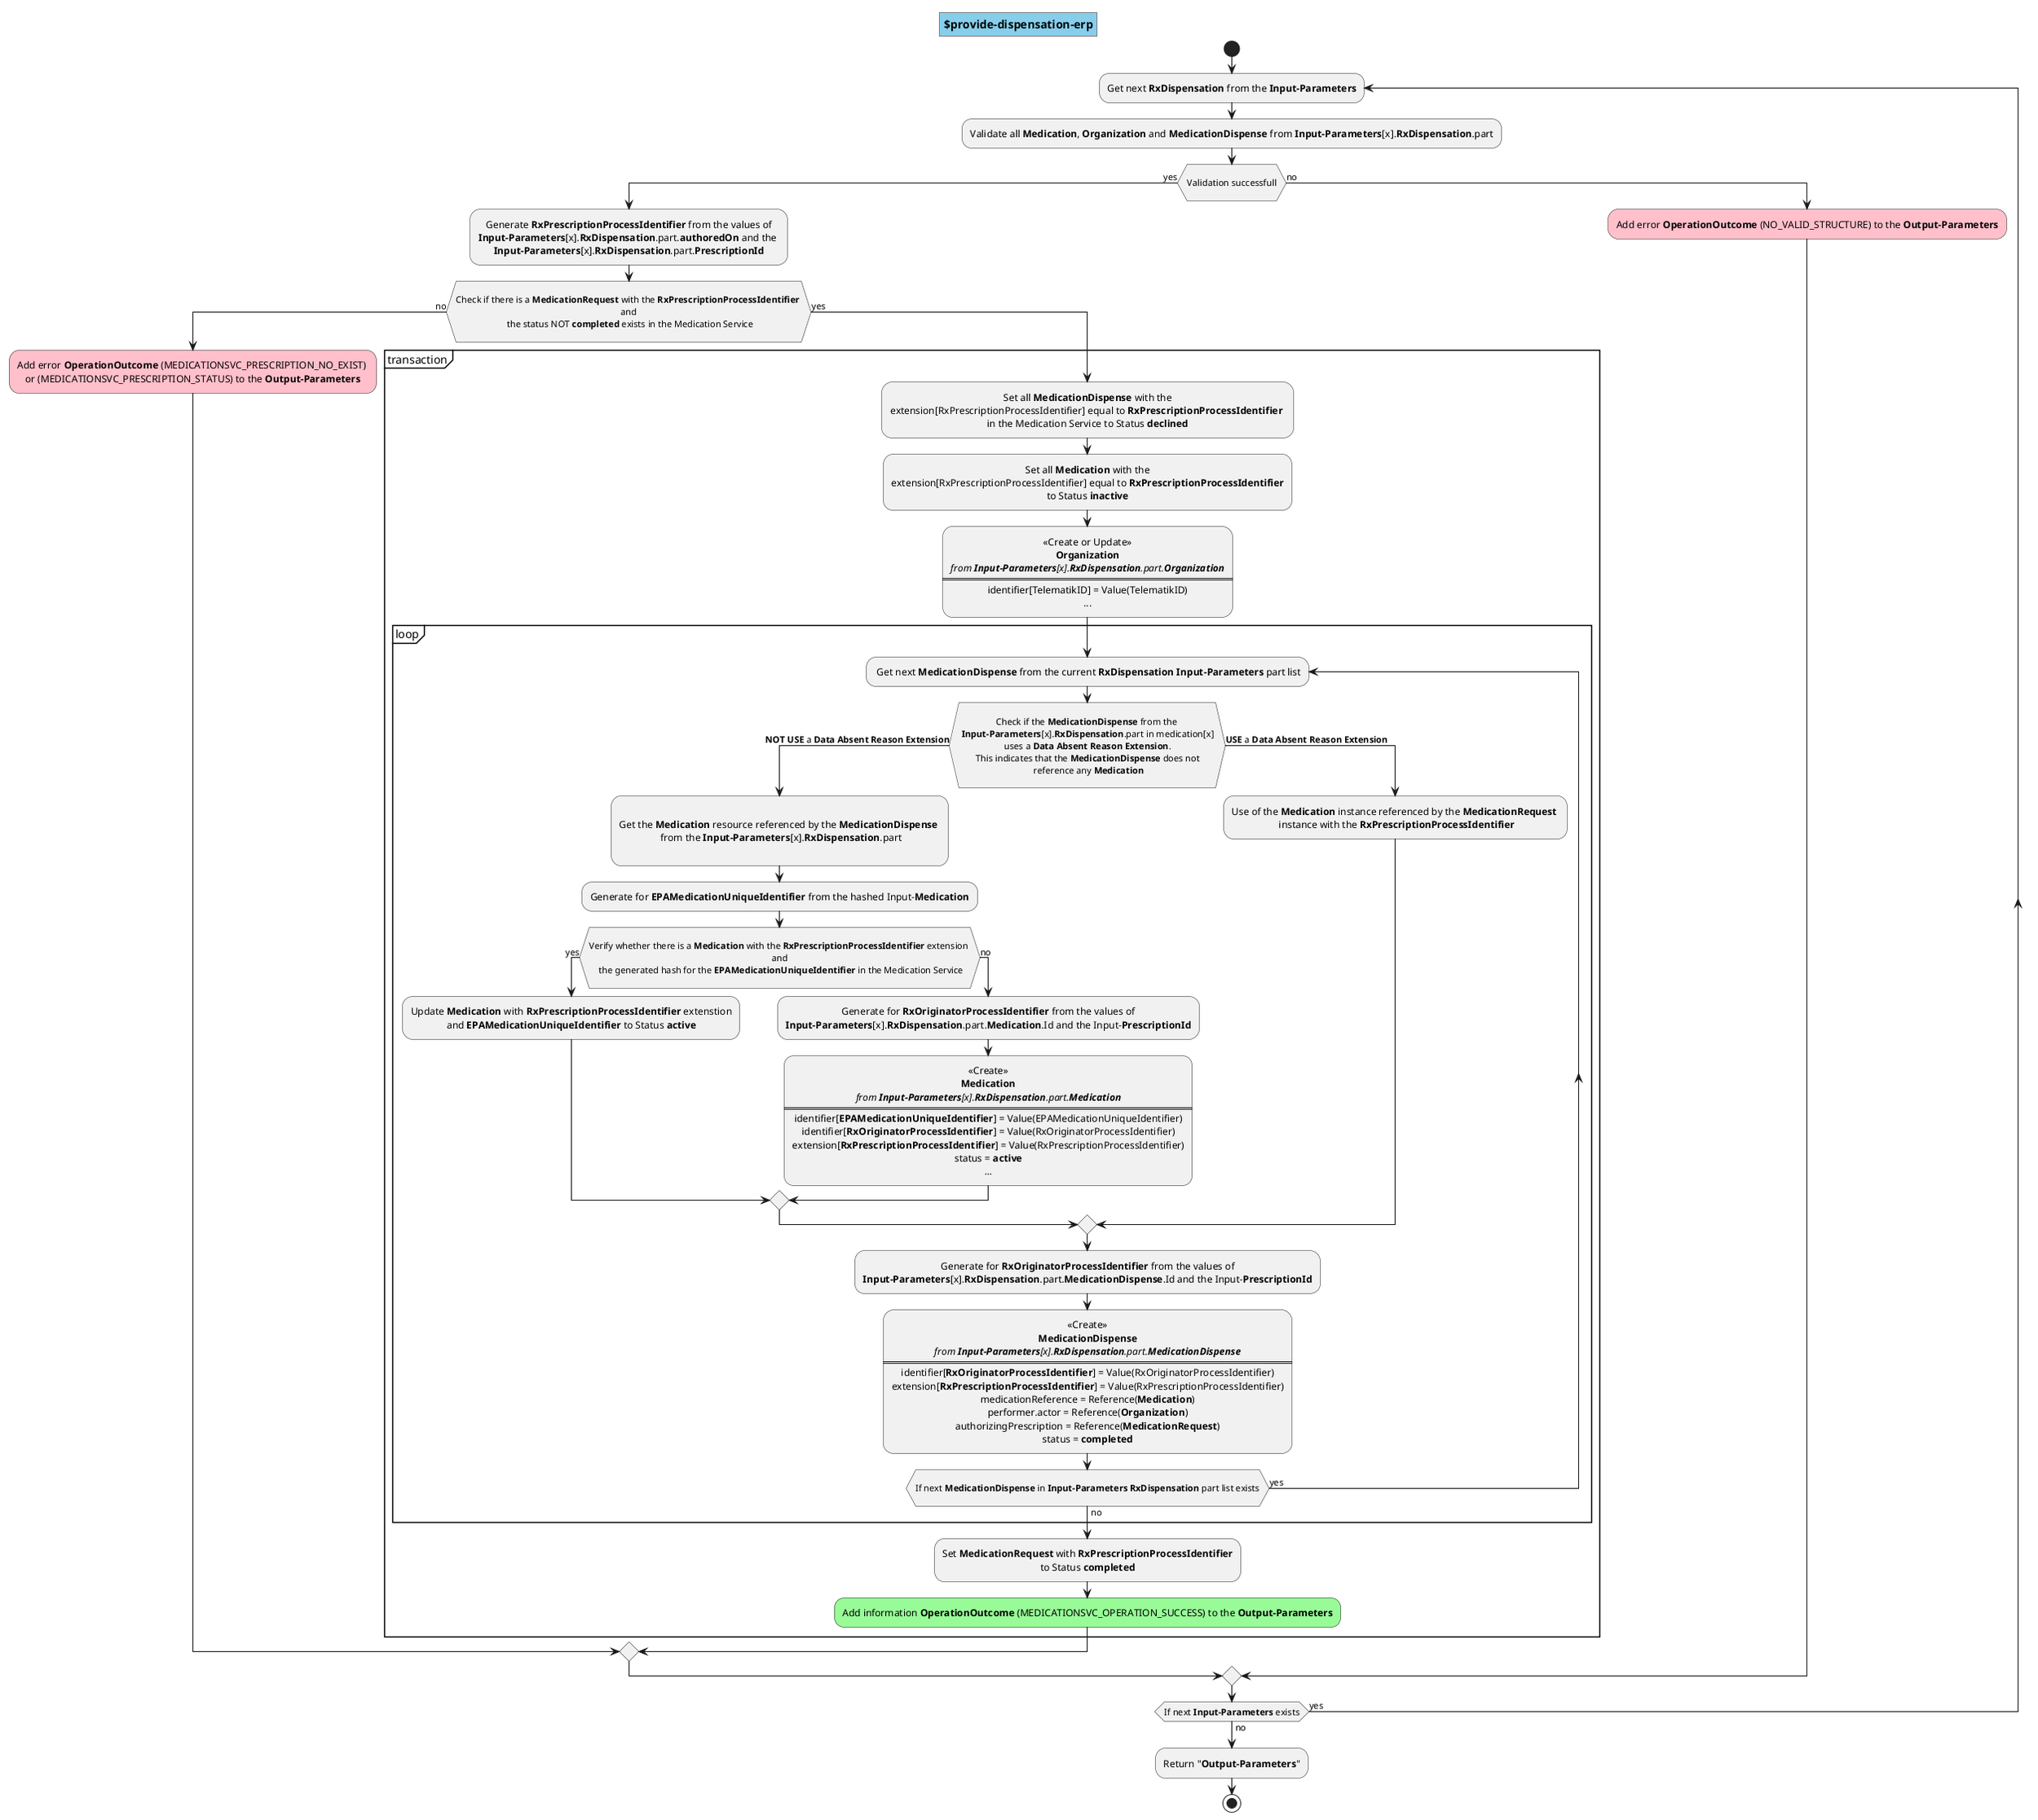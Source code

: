 @startuml operation.provide-dispensation-erp
skinparam defaultTextAlignment center
skinparam title {
  backgroundColor SkyBlue
  borderColor Gray
} 
title $provide-dispensation-erp

start

  repeat:Get next <b>RxDispensation</b> from the <b>Input-Parameters</b>;
  
    :Validate all <b>Medication</b>, <b>Organization</b> and <b>MedicationDispense</b> from <b>Input-Parameters</b>[x].<b>RxDispensation</b>.part;

    if (\rValidation successfull\r) then (yes)
      
      :Generate <b>RxPrescriptionProcessIdentifier</b> from the values of 
      <b>Input-Parameters</b>[x].<b>RxDispensation</b>.part.<b>authoredOn</b> and the 
      <b>Input-Parameters</b>[x].<b>RxDispensation</b>.part.<b>PrescriptionId</b>;


      if(\rCheck if there is a <b>MedicationRequest</b> with the <b>RxPrescriptionProcessIdentifier</b> \n and \n the status NOT <b>completed</b> exists in the Medication Service\r) then (no)
        
        #Pink:Add error <b>OperationOutcome</b> (MEDICATIONSVC_PRESCRIPTION_NO_EXIST) \nor (MEDICATIONSVC_PRESCRIPTION_STATUS) to the <b>Output-Parameters</b>; 
      
      else (yes)

        partition transaction {
        
          :Set all <b>MedicationDispense</b> with the 
          extension[RxPrescriptionProcessIdentifier] equal to <b>RxPrescriptionProcessIdentifier</b> 
          in the Medication Service to Status <b>declined</b>;

          :Set all <b>Medication</b> with the 
          extension[RxPrescriptionProcessIdentifier] equal to <b>RxPrescriptionProcessIdentifier</b>
          to Status <b>inactive</b>;

          :<< Create or Update >> 
          <b>Organization</b>
          <i>from <b>Input-Parameters</b>[x].<b>RxDispensation</b>.part.<b>Organization</b></i>
          ====
          identifier[TelematikID] = Value(TelematikID)
          ...;

          partition loop {
            
            repeat: Get next <b>MedicationDispense</b> from the current <b>RxDispensation</b> <b>Input-Parameters</b> part list;
            
            If(\rCheck if the <b>MedicationDispense</b> from the \n <b>Input-Parameters</b>[x].<b>RxDispensation</b>.part in medication[x] \n uses a <b>Data Absent Reason Extension</b>. \n This indicates that the <b>MedicationDispense</b> does not \n reference any <b>Medication</b>\r) then (<b>NOT USE</b> a <b>Data Absent Reason Extension</b>)

              :\rGet the <b>Medication</b> resource referenced by the <b>MedicationDispense</b> \n from the <b>Input-Parameters</b>[x].<b>RxDispensation</b>.part\r;

              :Generate for <b>EPAMedicationUniqueIdentifier</b> from the hashed Input-<b>Medication</b>;
              
              If(\rVerify whether there is a <b>Medication</b> with the <b>RxPrescriptionProcessIdentifier</b> extension \nand\n the generated hash for the <b>EPAMedicationUniqueIdentifier</b> in the Medication Service\r) then (yes)
                
                :Update <b>Medication</b> with <b>RxPrescriptionProcessIdentifier</b> extenstion
                and <b>EPAMedicationUniqueIdentifier</b> to Status <b>active</b>;

              else (no)

                :Generate for <b>RxOriginatorProcessIdentifier</b> from the values of 
                <b>Input-Parameters</b>[x].<b>RxDispensation</b>.part.<b>Medication</b>.Id and the Input-<b>PrescriptionId</b>;

                :<< Create >> 
                <b>Medication</b>
                <i>from <b>Input-Parameters</b>[x].<b>RxDispensation</b>.part.<b>Medication</b></i>
                ====
                identifier[<b>EPAMedicationUniqueIdentifier</b>] = Value(EPAMedicationUniqueIdentifier)
                identifier[<b>RxOriginatorProcessIdentifier</b>] = Value(RxOriginatorProcessIdentifier)
                extension[<b>RxPrescriptionProcessIdentifier</b>] = Value(RxPrescriptionProcessIdentifier)
                status = <b>active</b>
                ...;

              endif

            else (<b>USE</b> a <b>Data Absent Reason Extension</b>)

              :Use of the <b>Medication</b> instance referenced by the <b>MedicationRequest</b> \n instance with the <b>RxPrescriptionProcessIdentifier</b>;

            endif

            :Generate for <b>RxOriginatorProcessIdentifier</b> from the values of 
            <b>Input-Parameters</b>[x].<b>RxDispensation</b>.part.<b>MedicationDispense</b>.Id and the Input-<b>PrescriptionId</b>;

            :<< Create >>
            <b>MedicationDispense</b>
            <i>from <b>Input-Parameters</b>[x].<b>RxDispensation</b>.part.<b>MedicationDispense</b></i>
            =====
            identifier[<b>RxOriginatorProcessIdentifier</b>] = Value(RxOriginatorProcessIdentifier)
            extension[<b>RxPrescriptionProcessIdentifier</b>] = Value(RxPrescriptionProcessIdentifier)
            medicationReference = Reference(<b>Medication</b>)
            performer.actor = Reference(<b>Organization</b>)
            authorizingPrescription = Reference(<b>MedicationRequest</b>)
            status = <b>completed</b>;

            repeat while (\rIf next <b>MedicationDispense</b> in <b>Input-Parameters</b> <b>RxDispensation</b> part list exists\r) is (yes) not (no)
          }
          
          :Set <b>MedicationRequest</b> with <b>RxPrescriptionProcessIdentifier</b> 
          to Status <b>completed</b>;

          #PaleGreen:Add information <b>OperationOutcome</b> (MEDICATIONSVC_OPERATION_SUCCESS) to the <b>Output-Parameters</b>;
     
        }
      endif

    else (no)
      
      #Pink:Add error <b>OperationOutcome</b> (NO_VALID_STRUCTURE) to the <b>Output-Parameters</b>;
    
    endif
  
  repeat while (If next <b>Input-Parameters</b> exists) is (yes) not (no)

:Return "<b>Output-Parameters</b>";
stop    
@enduml